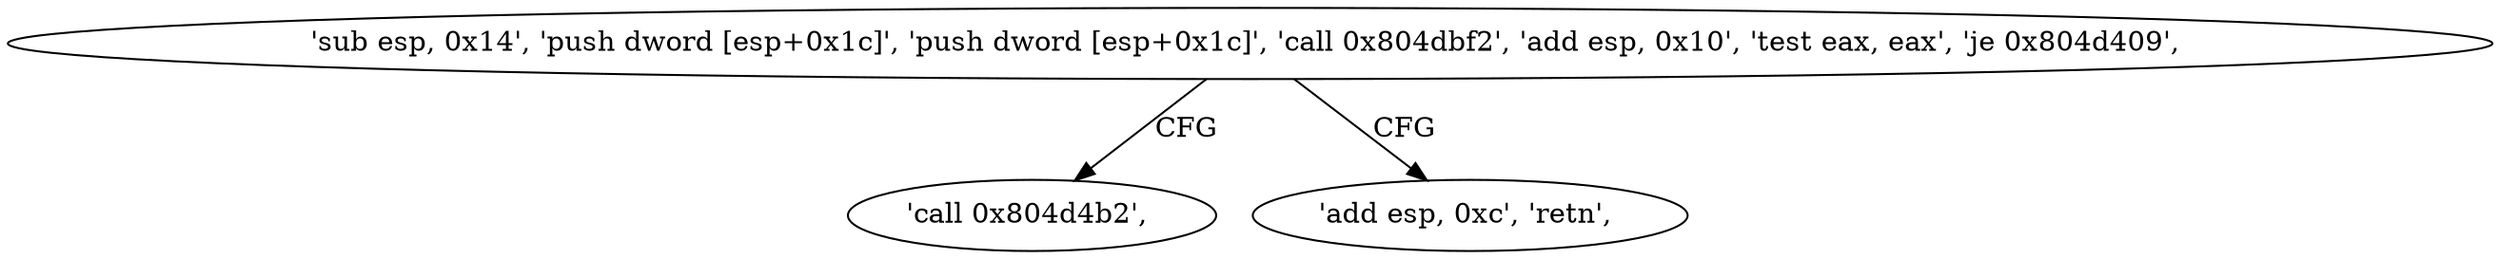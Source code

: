 digraph "func" {
"134534126" [label = "'sub esp, 0x14', 'push dword [esp+0x1c]', 'push dword [esp+0x1c]', 'call 0x804dbf2', 'add esp, 0x10', 'test eax, eax', 'je 0x804d409', " ]
"134534153" [label = "'call 0x804d4b2', " ]
"134534149" [label = "'add esp, 0xc', 'retn', " ]
"134534126" -> "134534153" [ label = "CFG" ]
"134534126" -> "134534149" [ label = "CFG" ]
}
